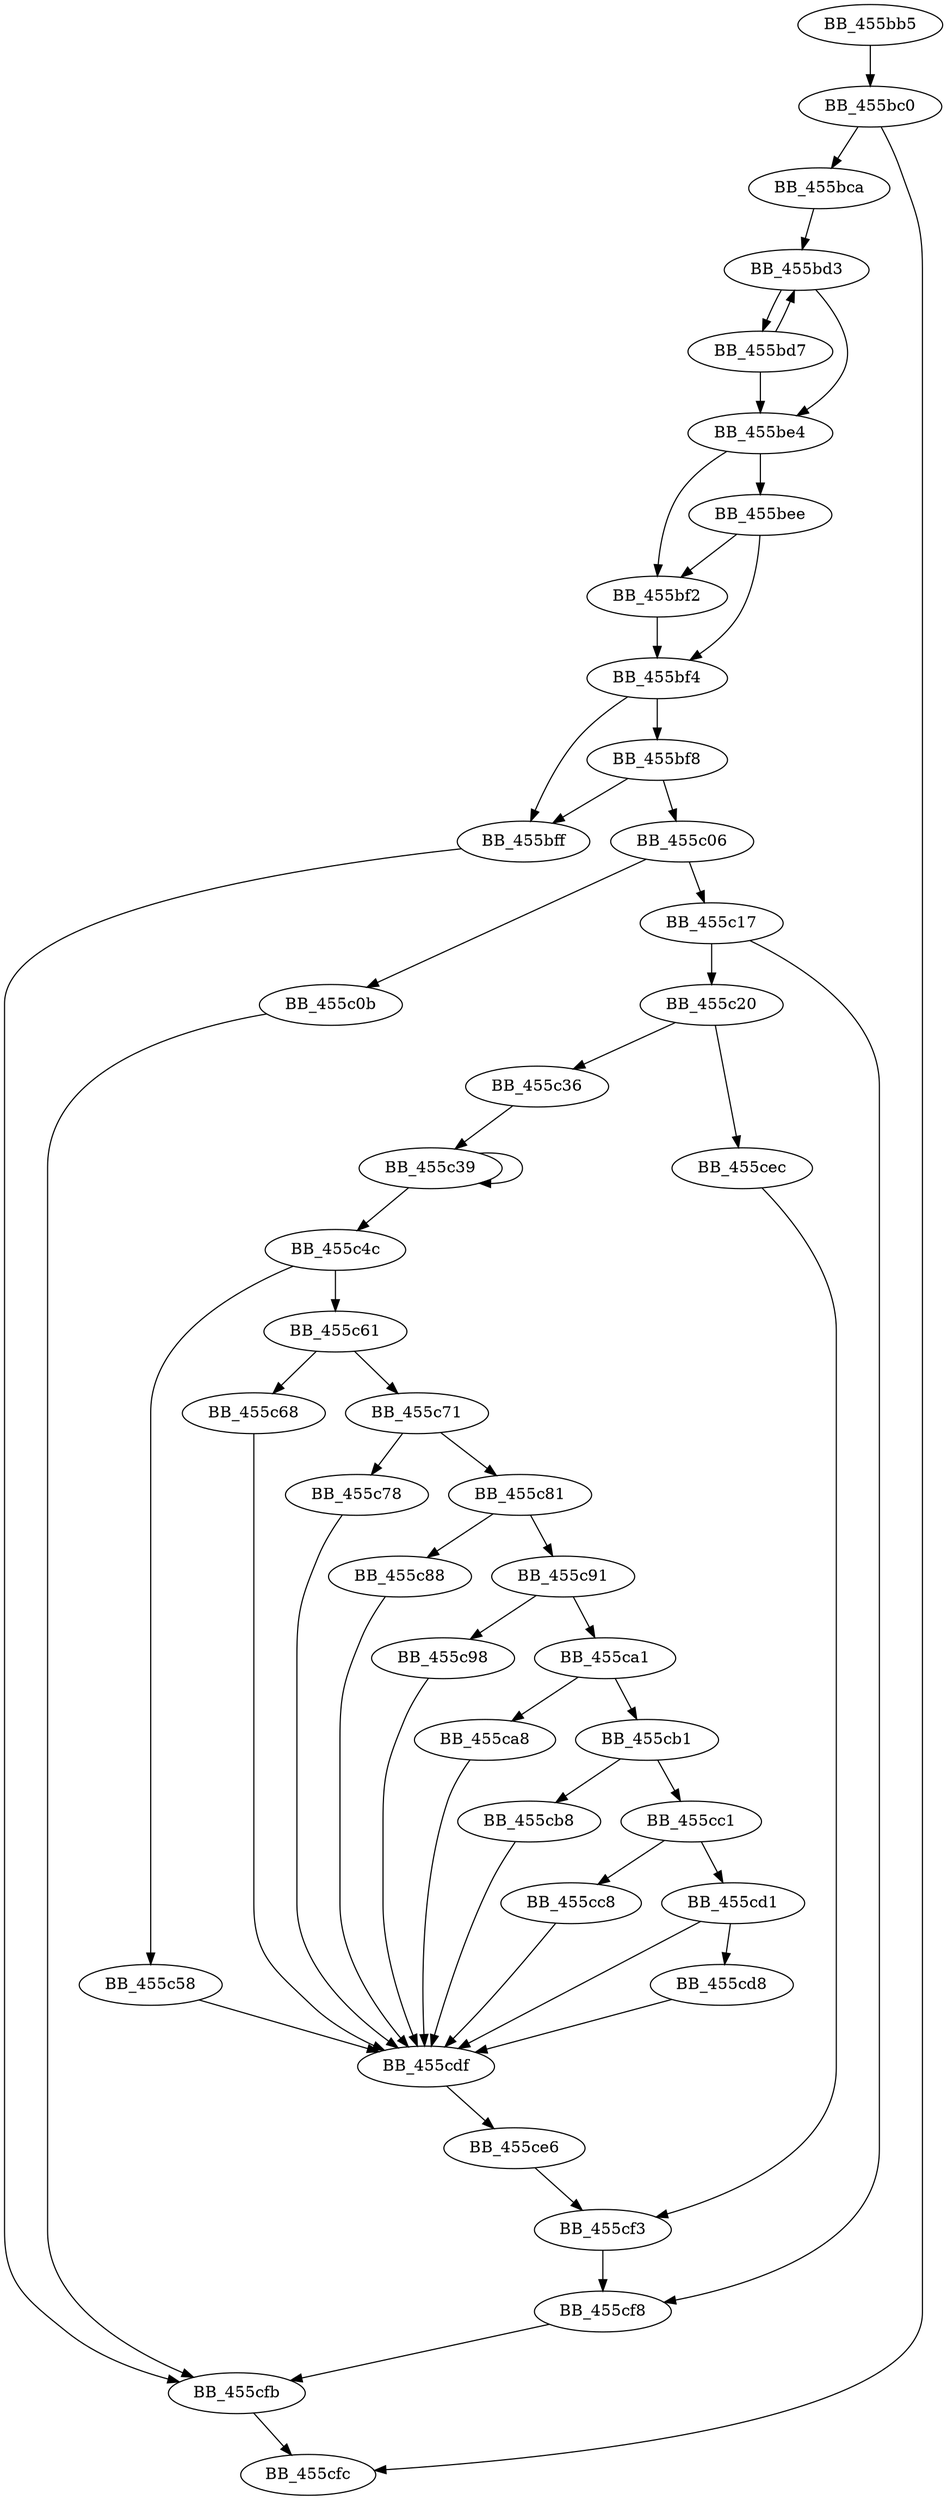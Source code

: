 DiGraph sub_455BB5{
BB_455bb5->BB_455bc0
BB_455bc0->BB_455bca
BB_455bc0->BB_455cfc
BB_455bca->BB_455bd3
BB_455bd3->BB_455bd7
BB_455bd3->BB_455be4
BB_455bd7->BB_455bd3
BB_455bd7->BB_455be4
BB_455be4->BB_455bee
BB_455be4->BB_455bf2
BB_455bee->BB_455bf2
BB_455bee->BB_455bf4
BB_455bf2->BB_455bf4
BB_455bf4->BB_455bf8
BB_455bf4->BB_455bff
BB_455bf8->BB_455bff
BB_455bf8->BB_455c06
BB_455bff->BB_455cfb
BB_455c06->BB_455c0b
BB_455c06->BB_455c17
BB_455c0b->BB_455cfb
BB_455c17->BB_455c20
BB_455c17->BB_455cf8
BB_455c20->BB_455c36
BB_455c20->BB_455cec
BB_455c36->BB_455c39
BB_455c39->BB_455c39
BB_455c39->BB_455c4c
BB_455c4c->BB_455c58
BB_455c4c->BB_455c61
BB_455c58->BB_455cdf
BB_455c61->BB_455c68
BB_455c61->BB_455c71
BB_455c68->BB_455cdf
BB_455c71->BB_455c78
BB_455c71->BB_455c81
BB_455c78->BB_455cdf
BB_455c81->BB_455c88
BB_455c81->BB_455c91
BB_455c88->BB_455cdf
BB_455c91->BB_455c98
BB_455c91->BB_455ca1
BB_455c98->BB_455cdf
BB_455ca1->BB_455ca8
BB_455ca1->BB_455cb1
BB_455ca8->BB_455cdf
BB_455cb1->BB_455cb8
BB_455cb1->BB_455cc1
BB_455cb8->BB_455cdf
BB_455cc1->BB_455cc8
BB_455cc1->BB_455cd1
BB_455cc8->BB_455cdf
BB_455cd1->BB_455cd8
BB_455cd1->BB_455cdf
BB_455cd8->BB_455cdf
BB_455cdf->BB_455ce6
BB_455ce6->BB_455cf3
BB_455cec->BB_455cf3
BB_455cf3->BB_455cf8
BB_455cf8->BB_455cfb
BB_455cfb->BB_455cfc
}
